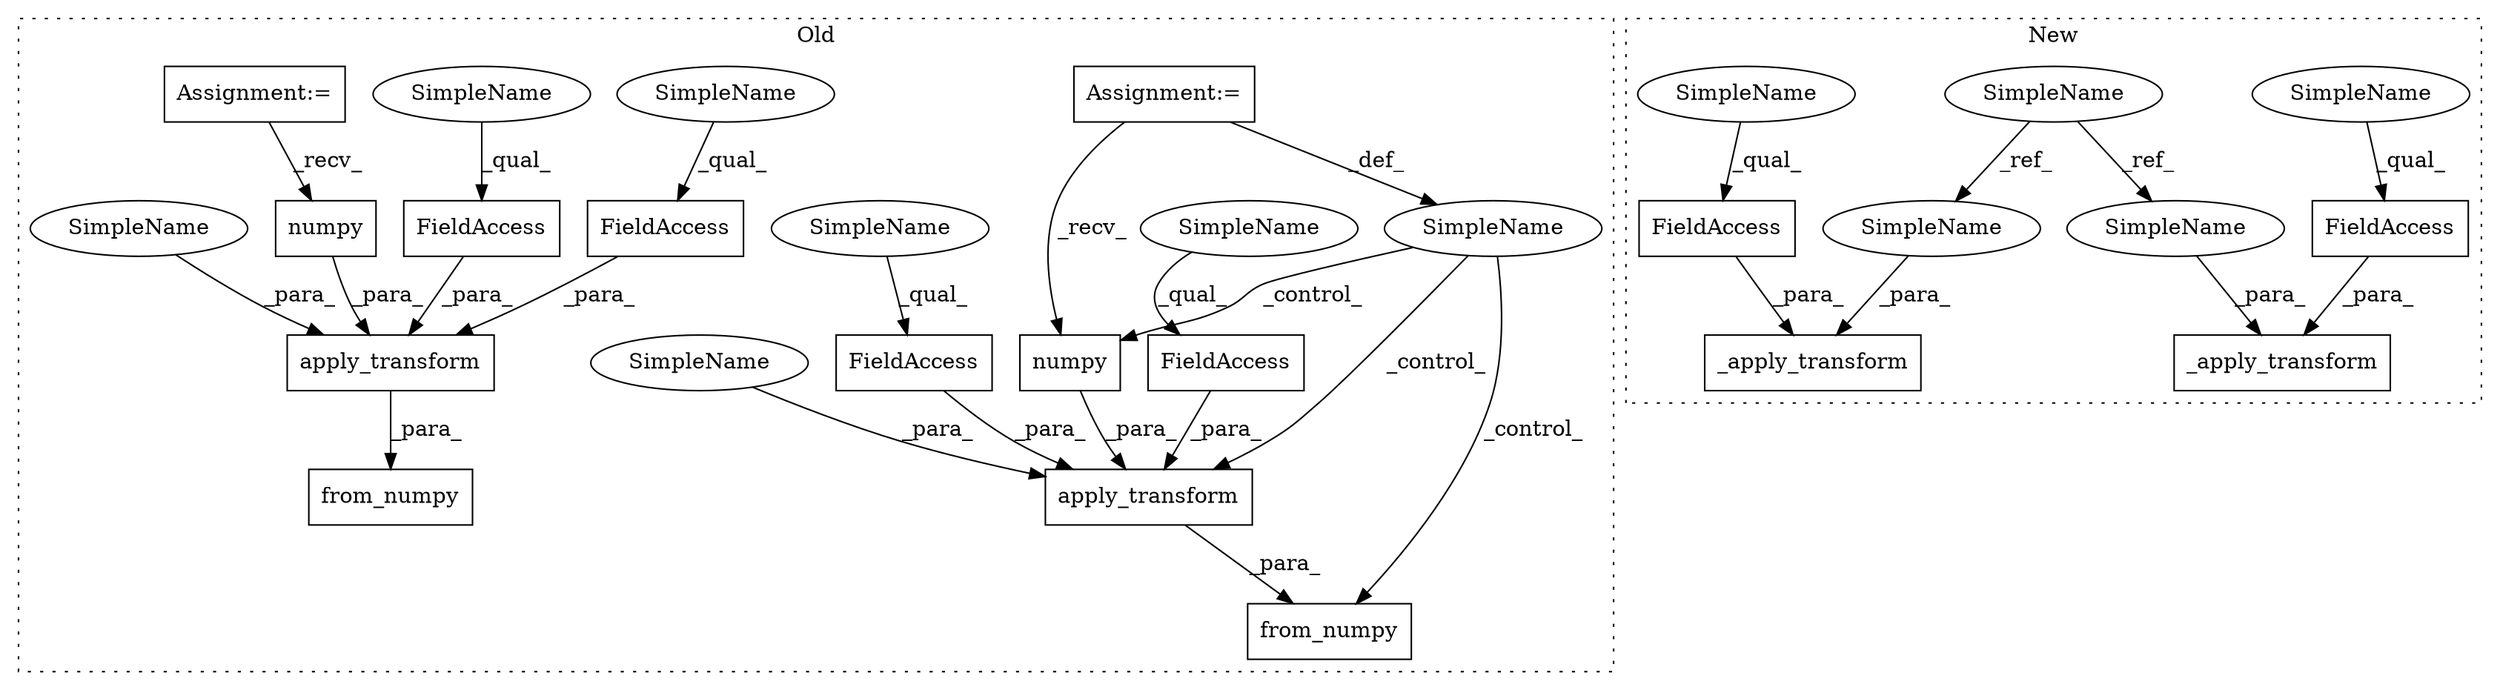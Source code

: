 digraph G {
subgraph cluster0 {
1 [label="from_numpy" a="32" s="5252,5350" l="11,1" shape="box"];
4 [label="numpy" a="32" s="5281" l="7" shape="box"];
5 [label="apply_transform" a="32" s="5263,5349" l="16,1" shape="box"];
6 [label="FieldAccess" a="22" s="5305" l="21" shape="box"];
7 [label="FieldAccess" a="22" s="5327" l="22" shape="box"];
10 [label="FieldAccess" a="22" s="5167" l="14" shape="box"];
12 [label="apply_transform" a="32" s="5125,5197" l="16,1" shape="box"];
13 [label="FieldAccess" a="22" s="5182" l="15" shape="box"];
14 [label="numpy" a="32" s="5143" l="7" shape="box"];
15 [label="from_numpy" a="32" s="5114,5198" l="11,1" shape="box"];
16 [label="SimpleName" a="42" s="" l="" shape="ellipse"];
17 [label="Assignment:=" a="7" s="4655" l="1" shape="box"];
18 [label="Assignment:=" a="7" s="4626" l="1" shape="box"];
19 [label="SimpleName" a="42" s="5305" l="4" shape="ellipse"];
20 [label="SimpleName" a="42" s="5182" l="4" shape="ellipse"];
21 [label="SimpleName" a="42" s="5167" l="4" shape="ellipse"];
22 [label="SimpleName" a="42" s="5327" l="4" shape="ellipse"];
25 [label="SimpleName" a="42" s="5151" l="15" shape="ellipse"];
26 [label="SimpleName" a="42" s="5289" l="15" shape="ellipse"];
label = "Old";
style="dotted";
}
subgraph cluster1 {
2 [label="_apply_transform" a="32" s="5361,5407" l="17,1" shape="box"];
3 [label="FieldAccess" a="22" s="5396" l="11" shape="box"];
8 [label="FieldAccess" a="22" s="5490" l="11" shape="box"];
9 [label="_apply_transform" a="32" s="5455,5501" l="17,1" shape="box"];
11 [label="SimpleName" a="42" s="5146" l="15" shape="ellipse"];
23 [label="SimpleName" a="42" s="5380" l="15" shape="ellipse"];
24 [label="SimpleName" a="42" s="5474" l="15" shape="ellipse"];
27 [label="SimpleName" a="42" s="5490" l="4" shape="ellipse"];
28 [label="SimpleName" a="42" s="5396" l="4" shape="ellipse"];
label = "New";
style="dotted";
}
3 -> 2 [label="_para_"];
4 -> 5 [label="_para_"];
5 -> 1 [label="_para_"];
6 -> 5 [label="_para_"];
7 -> 5 [label="_para_"];
8 -> 9 [label="_para_"];
10 -> 12 [label="_para_"];
11 -> 24 [label="_ref_"];
11 -> 23 [label="_ref_"];
12 -> 15 [label="_para_"];
13 -> 12 [label="_para_"];
14 -> 12 [label="_para_"];
16 -> 5 [label="_control_"];
16 -> 1 [label="_control_"];
16 -> 4 [label="_control_"];
17 -> 4 [label="_recv_"];
17 -> 16 [label="_def_"];
18 -> 14 [label="_recv_"];
19 -> 6 [label="_qual_"];
20 -> 13 [label="_qual_"];
21 -> 10 [label="_qual_"];
22 -> 7 [label="_qual_"];
23 -> 2 [label="_para_"];
24 -> 9 [label="_para_"];
25 -> 12 [label="_para_"];
26 -> 5 [label="_para_"];
27 -> 8 [label="_qual_"];
28 -> 3 [label="_qual_"];
}